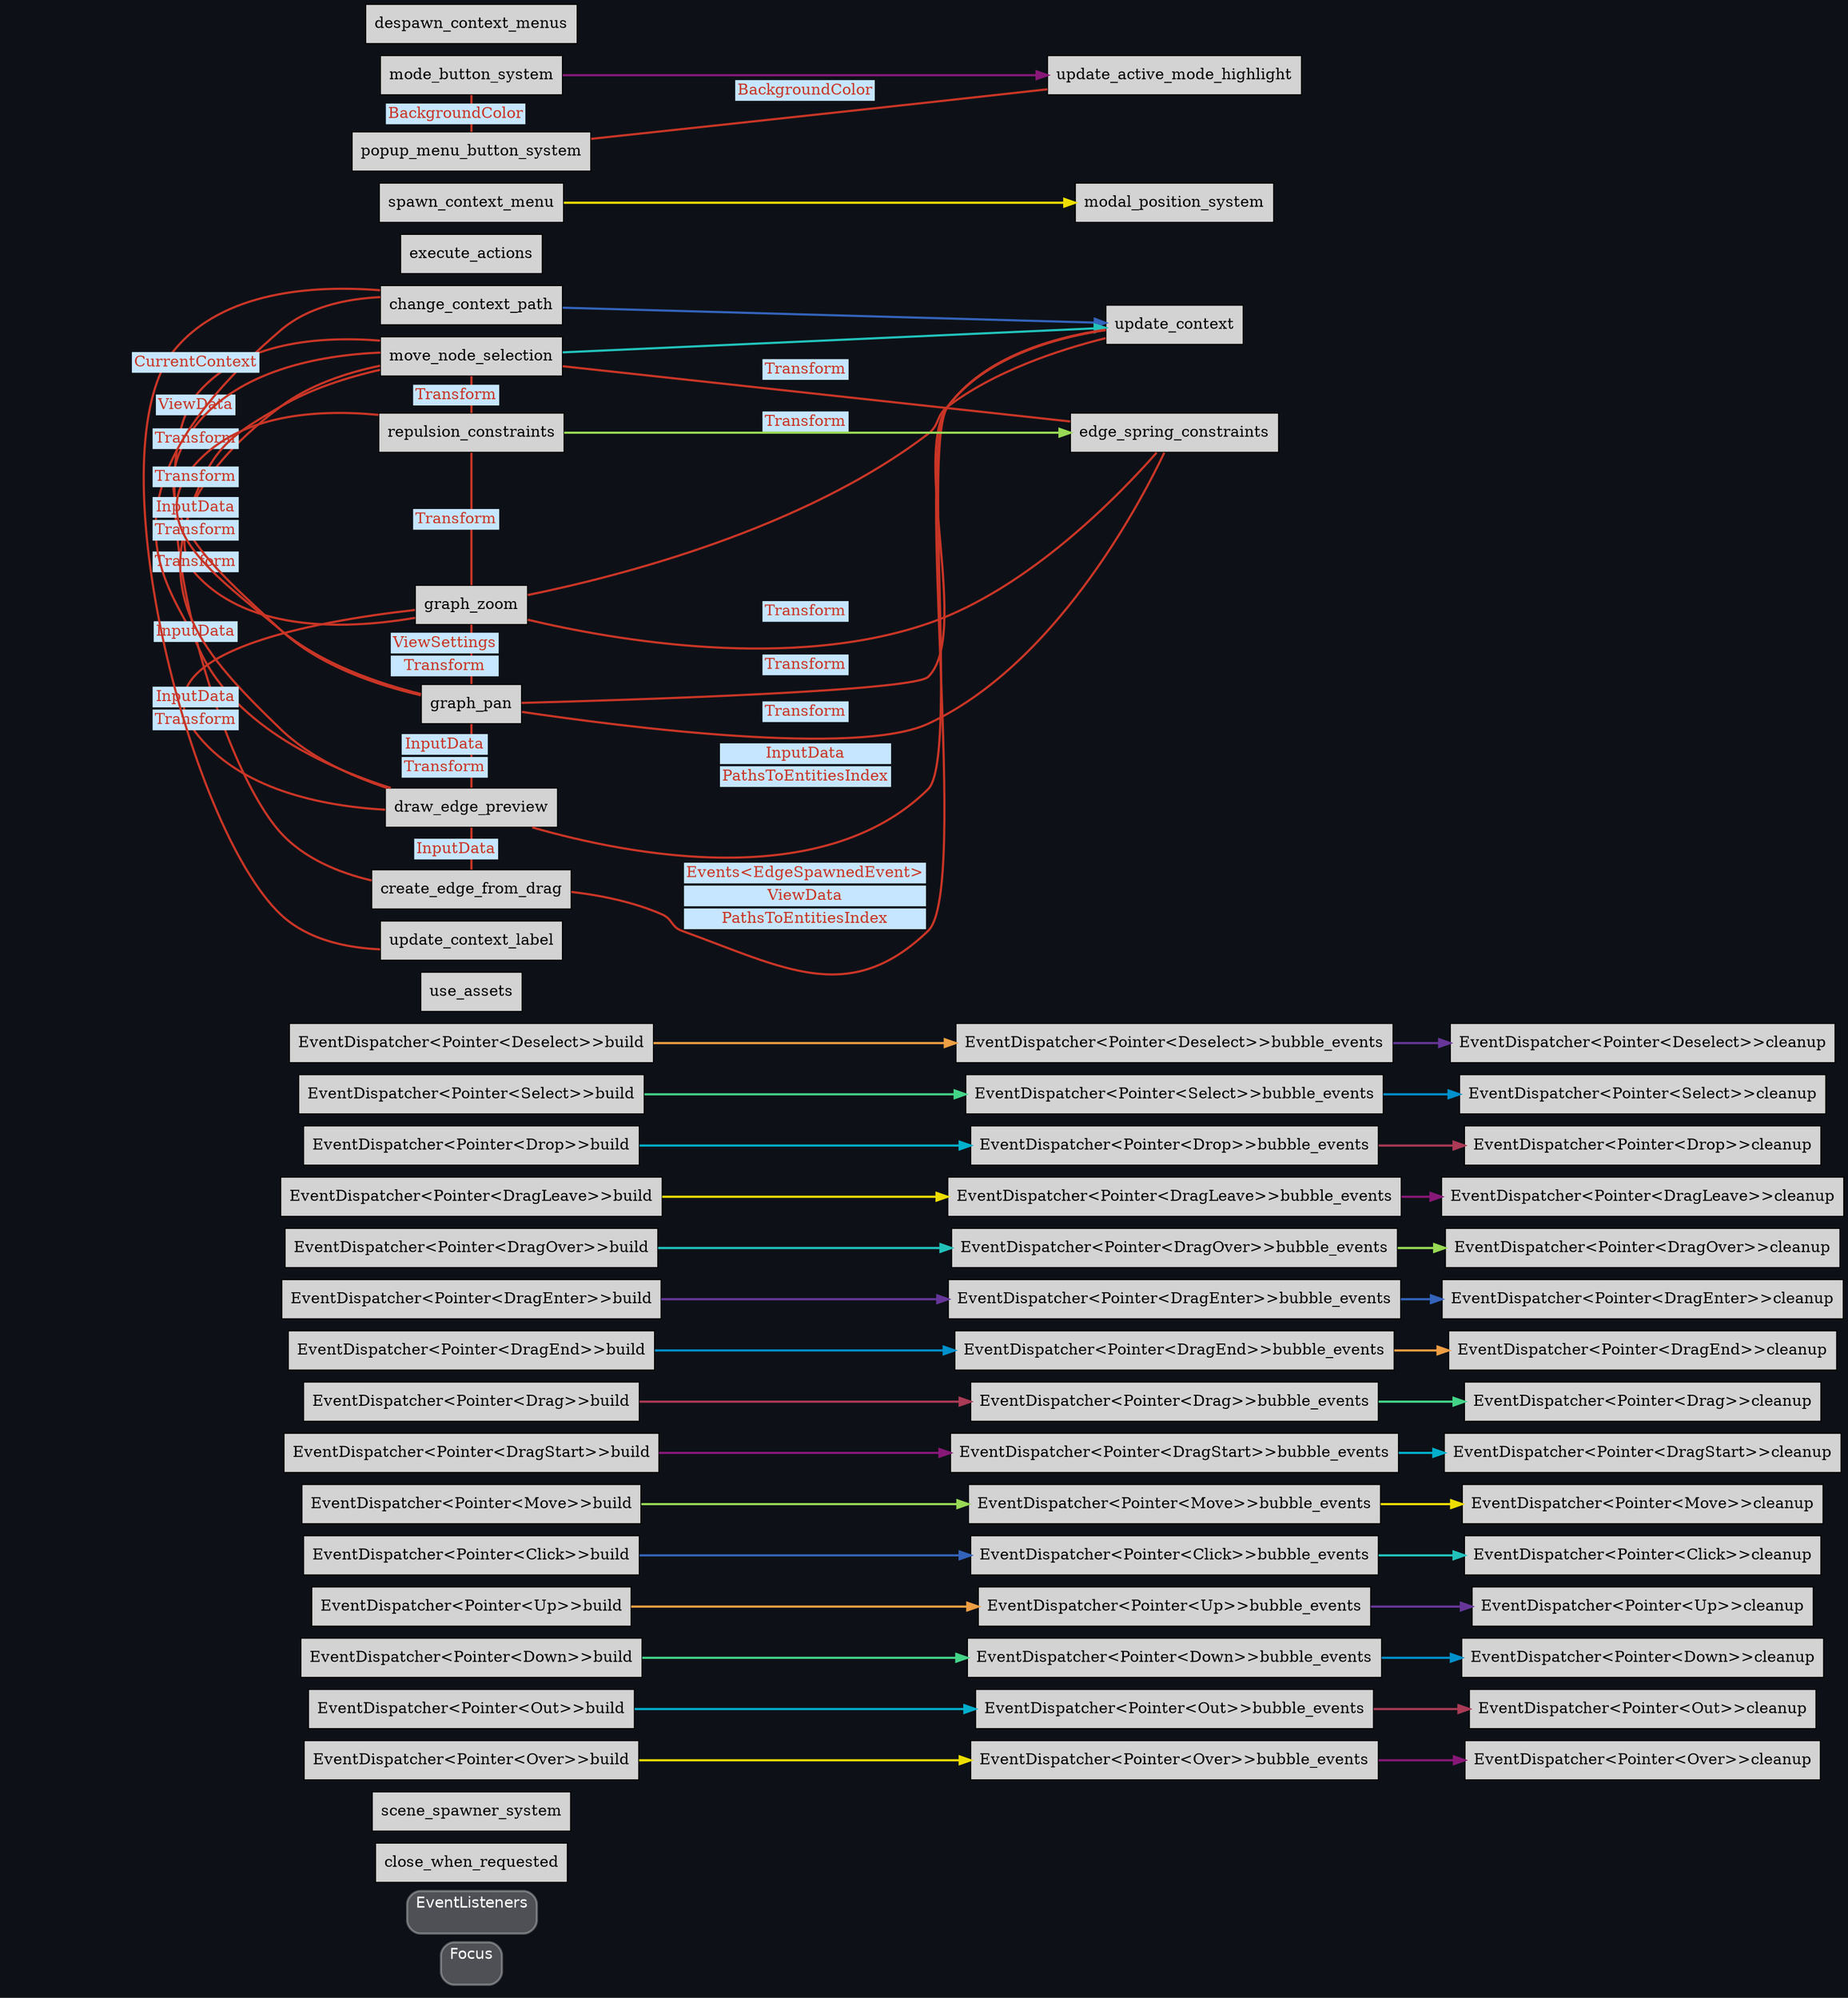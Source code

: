 digraph "" {
	"compound"="true";
	"splines"="spline";
	"rankdir"="LR";
	"bgcolor"="#0d1117";
	"fontname"="Helvetica";
	"nodesep"="0.15";
	edge ["penwidth"="2"];
	node ["shape"="box", "style"="filled"];
	subgraph "clusternode_Set(2)" {
		"style"="rounded,filled";
		"label"="Focus";
		"tooltip"="Focus";
		"fillcolor"="#ffffff44";
		"fontcolor"="#ffffff";
		"color"="#ffffff50";
		"penwidth"="2";
		"set_marker_node_Set(2)" ["style"="invis", "label"="", "height"="0", "shape"="point"]
	}
	
	subgraph "clusternode_Set(42)" {
		"style"="rounded,filled";
		"label"="EventListeners";
		"tooltip"="EventListeners";
		"fillcolor"="#ffffff44";
		"fontcolor"="#ffffff";
		"color"="#ffffff50";
		"penwidth"="2";
		"set_marker_node_Set(42)" ["style"="invis", "label"="", "height"="0", "shape"="point"]
	}
	
	"node_System(0)" ["label"="close_when_requested", "tooltip"="bevy_window::system::close_when_requested"]
	"node_System(1)" ["label"="scene_spawner_system", "tooltip"="bevy_scene::scene_spawner::scene_spawner_system"]
	"node_System(2)" ["label"="EventDispatcher<Pointer<Over>>build", "tooltip"="bevy_eventlistener_core::event_dispatcher::EventDispatcher<bevy_picking_core::events::Pointer<bevy_picking_core::events::Over>>::build"]
	"node_System(3)" ["label"="EventDispatcher<Pointer<Over>>bubble_events", "tooltip"="bevy_eventlistener_core::event_dispatcher::EventDispatcher<bevy_picking_core::events::Pointer<bevy_picking_core::events::Over>>::bubble_events"]
	"node_System(4)" ["label"="EventDispatcher<Pointer<Over>>cleanup", "tooltip"="bevy_eventlistener_core::event_dispatcher::EventDispatcher<bevy_picking_core::events::Pointer<bevy_picking_core::events::Over>>::cleanup"]
	"node_System(5)" ["label"="EventDispatcher<Pointer<Out>>build", "tooltip"="bevy_eventlistener_core::event_dispatcher::EventDispatcher<bevy_picking_core::events::Pointer<bevy_picking_core::events::Out>>::build"]
	"node_System(6)" ["label"="EventDispatcher<Pointer<Out>>bubble_events", "tooltip"="bevy_eventlistener_core::event_dispatcher::EventDispatcher<bevy_picking_core::events::Pointer<bevy_picking_core::events::Out>>::bubble_events"]
	"node_System(7)" ["label"="EventDispatcher<Pointer<Out>>cleanup", "tooltip"="bevy_eventlistener_core::event_dispatcher::EventDispatcher<bevy_picking_core::events::Pointer<bevy_picking_core::events::Out>>::cleanup"]
	"node_System(8)" ["label"="EventDispatcher<Pointer<Down>>build", "tooltip"="bevy_eventlistener_core::event_dispatcher::EventDispatcher<bevy_picking_core::events::Pointer<bevy_picking_core::events::Down>>::build"]
	"node_System(9)" ["label"="EventDispatcher<Pointer<Down>>bubble_events", "tooltip"="bevy_eventlistener_core::event_dispatcher::EventDispatcher<bevy_picking_core::events::Pointer<bevy_picking_core::events::Down>>::bubble_events"]
	"node_System(10)" ["label"="EventDispatcher<Pointer<Down>>cleanup", "tooltip"="bevy_eventlistener_core::event_dispatcher::EventDispatcher<bevy_picking_core::events::Pointer<bevy_picking_core::events::Down>>::cleanup"]
	"node_System(11)" ["label"="EventDispatcher<Pointer<Up>>build", "tooltip"="bevy_eventlistener_core::event_dispatcher::EventDispatcher<bevy_picking_core::events::Pointer<bevy_picking_core::events::Up>>::build"]
	"node_System(12)" ["label"="EventDispatcher<Pointer<Up>>bubble_events", "tooltip"="bevy_eventlistener_core::event_dispatcher::EventDispatcher<bevy_picking_core::events::Pointer<bevy_picking_core::events::Up>>::bubble_events"]
	"node_System(13)" ["label"="EventDispatcher<Pointer<Up>>cleanup", "tooltip"="bevy_eventlistener_core::event_dispatcher::EventDispatcher<bevy_picking_core::events::Pointer<bevy_picking_core::events::Up>>::cleanup"]
	"node_System(14)" ["label"="EventDispatcher<Pointer<Click>>build", "tooltip"="bevy_eventlistener_core::event_dispatcher::EventDispatcher<bevy_picking_core::events::Pointer<bevy_picking_core::events::Click>>::build"]
	"node_System(15)" ["label"="EventDispatcher<Pointer<Click>>bubble_events", "tooltip"="bevy_eventlistener_core::event_dispatcher::EventDispatcher<bevy_picking_core::events::Pointer<bevy_picking_core::events::Click>>::bubble_events"]
	"node_System(16)" ["label"="EventDispatcher<Pointer<Click>>cleanup", "tooltip"="bevy_eventlistener_core::event_dispatcher::EventDispatcher<bevy_picking_core::events::Pointer<bevy_picking_core::events::Click>>::cleanup"]
	"node_System(17)" ["label"="EventDispatcher<Pointer<Move>>build", "tooltip"="bevy_eventlistener_core::event_dispatcher::EventDispatcher<bevy_picking_core::events::Pointer<bevy_picking_core::events::Move>>::build"]
	"node_System(18)" ["label"="EventDispatcher<Pointer<Move>>bubble_events", "tooltip"="bevy_eventlistener_core::event_dispatcher::EventDispatcher<bevy_picking_core::events::Pointer<bevy_picking_core::events::Move>>::bubble_events"]
	"node_System(19)" ["label"="EventDispatcher<Pointer<Move>>cleanup", "tooltip"="bevy_eventlistener_core::event_dispatcher::EventDispatcher<bevy_picking_core::events::Pointer<bevy_picking_core::events::Move>>::cleanup"]
	"node_System(20)" ["label"="EventDispatcher<Pointer<DragStart>>build", "tooltip"="bevy_eventlistener_core::event_dispatcher::EventDispatcher<bevy_picking_core::events::Pointer<bevy_picking_core::events::DragStart>>::build"]
	"node_System(21)" ["label"="EventDispatcher<Pointer<DragStart>>bubble_events", "tooltip"="bevy_eventlistener_core::event_dispatcher::EventDispatcher<bevy_picking_core::events::Pointer<bevy_picking_core::events::DragStart>>::bubble_events"]
	"node_System(22)" ["label"="EventDispatcher<Pointer<DragStart>>cleanup", "tooltip"="bevy_eventlistener_core::event_dispatcher::EventDispatcher<bevy_picking_core::events::Pointer<bevy_picking_core::events::DragStart>>::cleanup"]
	"node_System(23)" ["label"="EventDispatcher<Pointer<Drag>>build", "tooltip"="bevy_eventlistener_core::event_dispatcher::EventDispatcher<bevy_picking_core::events::Pointer<bevy_picking_core::events::Drag>>::build"]
	"node_System(24)" ["label"="EventDispatcher<Pointer<Drag>>bubble_events", "tooltip"="bevy_eventlistener_core::event_dispatcher::EventDispatcher<bevy_picking_core::events::Pointer<bevy_picking_core::events::Drag>>::bubble_events"]
	"node_System(25)" ["label"="EventDispatcher<Pointer<Drag>>cleanup", "tooltip"="bevy_eventlistener_core::event_dispatcher::EventDispatcher<bevy_picking_core::events::Pointer<bevy_picking_core::events::Drag>>::cleanup"]
	"node_System(26)" ["label"="EventDispatcher<Pointer<DragEnd>>build", "tooltip"="bevy_eventlistener_core::event_dispatcher::EventDispatcher<bevy_picking_core::events::Pointer<bevy_picking_core::events::DragEnd>>::build"]
	"node_System(27)" ["label"="EventDispatcher<Pointer<DragEnd>>bubble_events", "tooltip"="bevy_eventlistener_core::event_dispatcher::EventDispatcher<bevy_picking_core::events::Pointer<bevy_picking_core::events::DragEnd>>::bubble_events"]
	"node_System(28)" ["label"="EventDispatcher<Pointer<DragEnd>>cleanup", "tooltip"="bevy_eventlistener_core::event_dispatcher::EventDispatcher<bevy_picking_core::events::Pointer<bevy_picking_core::events::DragEnd>>::cleanup"]
	"node_System(29)" ["label"="EventDispatcher<Pointer<DragEnter>>build", "tooltip"="bevy_eventlistener_core::event_dispatcher::EventDispatcher<bevy_picking_core::events::Pointer<bevy_picking_core::events::DragEnter>>::build"]
	"node_System(30)" ["label"="EventDispatcher<Pointer<DragEnter>>bubble_events", "tooltip"="bevy_eventlistener_core::event_dispatcher::EventDispatcher<bevy_picking_core::events::Pointer<bevy_picking_core::events::DragEnter>>::bubble_events"]
	"node_System(31)" ["label"="EventDispatcher<Pointer<DragEnter>>cleanup", "tooltip"="bevy_eventlistener_core::event_dispatcher::EventDispatcher<bevy_picking_core::events::Pointer<bevy_picking_core::events::DragEnter>>::cleanup"]
	"node_System(32)" ["label"="EventDispatcher<Pointer<DragOver>>build", "tooltip"="bevy_eventlistener_core::event_dispatcher::EventDispatcher<bevy_picking_core::events::Pointer<bevy_picking_core::events::DragOver>>::build"]
	"node_System(33)" ["label"="EventDispatcher<Pointer<DragOver>>bubble_events", "tooltip"="bevy_eventlistener_core::event_dispatcher::EventDispatcher<bevy_picking_core::events::Pointer<bevy_picking_core::events::DragOver>>::bubble_events"]
	"node_System(34)" ["label"="EventDispatcher<Pointer<DragOver>>cleanup", "tooltip"="bevy_eventlistener_core::event_dispatcher::EventDispatcher<bevy_picking_core::events::Pointer<bevy_picking_core::events::DragOver>>::cleanup"]
	"node_System(35)" ["label"="EventDispatcher<Pointer<DragLeave>>build", "tooltip"="bevy_eventlistener_core::event_dispatcher::EventDispatcher<bevy_picking_core::events::Pointer<bevy_picking_core::events::DragLeave>>::build"]
	"node_System(36)" ["label"="EventDispatcher<Pointer<DragLeave>>bubble_events", "tooltip"="bevy_eventlistener_core::event_dispatcher::EventDispatcher<bevy_picking_core::events::Pointer<bevy_picking_core::events::DragLeave>>::bubble_events"]
	"node_System(37)" ["label"="EventDispatcher<Pointer<DragLeave>>cleanup", "tooltip"="bevy_eventlistener_core::event_dispatcher::EventDispatcher<bevy_picking_core::events::Pointer<bevy_picking_core::events::DragLeave>>::cleanup"]
	"node_System(38)" ["label"="EventDispatcher<Pointer<Drop>>build", "tooltip"="bevy_eventlistener_core::event_dispatcher::EventDispatcher<bevy_picking_core::events::Pointer<bevy_picking_core::events::Drop>>::build"]
	"node_System(39)" ["label"="EventDispatcher<Pointer<Drop>>bubble_events", "tooltip"="bevy_eventlistener_core::event_dispatcher::EventDispatcher<bevy_picking_core::events::Pointer<bevy_picking_core::events::Drop>>::bubble_events"]
	"node_System(40)" ["label"="EventDispatcher<Pointer<Drop>>cleanup", "tooltip"="bevy_eventlistener_core::event_dispatcher::EventDispatcher<bevy_picking_core::events::Pointer<bevy_picking_core::events::Drop>>::cleanup"]
	"node_System(41)" ["label"="EventDispatcher<Pointer<Select>>build", "tooltip"="bevy_eventlistener_core::event_dispatcher::EventDispatcher<bevy_picking_core::events::Pointer<bevy_picking_selection::Select>>::build"]
	"node_System(42)" ["label"="EventDispatcher<Pointer<Select>>bubble_events", "tooltip"="bevy_eventlistener_core::event_dispatcher::EventDispatcher<bevy_picking_core::events::Pointer<bevy_picking_selection::Select>>::bubble_events"]
	"node_System(43)" ["label"="EventDispatcher<Pointer<Select>>cleanup", "tooltip"="bevy_eventlistener_core::event_dispatcher::EventDispatcher<bevy_picking_core::events::Pointer<bevy_picking_selection::Select>>::cleanup"]
	"node_System(44)" ["label"="EventDispatcher<Pointer<Deselect>>build", "tooltip"="bevy_eventlistener_core::event_dispatcher::EventDispatcher<bevy_picking_core::events::Pointer<bevy_picking_selection::Deselect>>::build"]
	"node_System(45)" ["label"="EventDispatcher<Pointer<Deselect>>bubble_events", "tooltip"="bevy_eventlistener_core::event_dispatcher::EventDispatcher<bevy_picking_core::events::Pointer<bevy_picking_selection::Deselect>>::bubble_events"]
	"node_System(46)" ["label"="EventDispatcher<Pointer<Deselect>>cleanup", "tooltip"="bevy_eventlistener_core::event_dispatcher::EventDispatcher<bevy_picking_core::events::Pointer<bevy_picking_selection::Deselect>>::cleanup"]
	"node_System(47)" ["label"="use_assets", "tooltip"="karta::vault::use_assets"]
	"node_System(48)" ["label"="change_context_path", "tooltip"="karta::modes::state::change_context_path"]
	"node_System(49)" ["label"="move_node_selection", "tooltip"="karta::modes::move::move_node_selection"]
	"node_System(50)" ["label"="create_edge_from_drag", "tooltip"="karta::modes::edges::create_edge_from_drag"]
	"node_System(51)" ["label"="draw_edge_preview", "tooltip"="karta::modes::edges::draw_edge_preview"]
	"node_System(52)" ["label"="execute_actions", "tooltip"="karta::actions::execute_actions"]
	"node_System(53)" ["label"="graph_zoom", "tooltip"="karta::graph::graph_cam::graph_zoom"]
	"node_System(54)" ["label"="graph_pan", "tooltip"="karta::graph::graph_cam::graph_pan"]
	"node_System(55)" ["label"="update_context", "tooltip"="karta::graph::context::update_context"]
	"node_System(56)" ["label"="repulsion_constraints", "tooltip"="karta::graph::node_types::forces::repulsion_constraints"]
	"node_System(57)" ["label"="edge_spring_constraints", "tooltip"="karta::graph::node_types::forces::edge_spring_constraints"]
	"node_System(58)" ["label"="modal_position_system", "tooltip"="karta::ui::modal::modal_position_system"]
	"node_System(59)" ["label"="update_context_label", "tooltip"="karta::ui::update_context_label"]
	"node_System(60)" ["label"="mode_button_system", "tooltip"="karta::ui::mode_menu::mode_button_system"]
	"node_System(61)" ["label"="update_active_mode_highlight", "tooltip"="karta::ui::mode_menu::update_active_mode_highlight"]
	"node_System(62)" ["label"="popup_menu_button_system", "tooltip"="karta::ui::context_menu::popup_menu_button_system"]
	"node_System(63)" ["label"="despawn_context_menus", "tooltip"="karta::ui::context_menu::despawn_context_menus"]
	"node_System(64)" ["label"="spawn_context_menu", "tooltip"="karta::ui::context_menu::spawn_context_menu"]
	"node_System(2)" -> "node_System(3)" ["lhead"="", "ltail"="", "tooltip"="EventDispatcher<Pointer<Over>>build → EventDispatcher<Pointer<Over>>bubble_events", "color"="#eede00"]
	"node_System(3)" -> "node_System(4)" ["lhead"="", "ltail"="", "tooltip"="EventDispatcher<Pointer<Over>>bubble_events → EventDispatcher<Pointer<Over>>cleanup", "color"="#881877"]
	"node_System(5)" -> "node_System(6)" ["lhead"="", "ltail"="", "tooltip"="EventDispatcher<Pointer<Out>>build → EventDispatcher<Pointer<Out>>bubble_events", "color"="#00b0cc"]
	"node_System(6)" -> "node_System(7)" ["lhead"="", "ltail"="", "tooltip"="EventDispatcher<Pointer<Out>>bubble_events → EventDispatcher<Pointer<Out>>cleanup", "color"="#aa3a55"]
	"node_System(8)" -> "node_System(9)" ["lhead"="", "ltail"="", "tooltip"="EventDispatcher<Pointer<Down>>build → EventDispatcher<Pointer<Down>>bubble_events", "color"="#44d488"]
	"node_System(9)" -> "node_System(10)" ["lhead"="", "ltail"="", "tooltip"="EventDispatcher<Pointer<Down>>bubble_events → EventDispatcher<Pointer<Down>>cleanup", "color"="#0090cc"]
	"node_System(11)" -> "node_System(12)" ["lhead"="", "ltail"="", "tooltip"="EventDispatcher<Pointer<Up>>build → EventDispatcher<Pointer<Up>>bubble_events", "color"="#ee9e44"]
	"node_System(12)" -> "node_System(13)" ["lhead"="", "ltail"="", "tooltip"="EventDispatcher<Pointer<Up>>bubble_events → EventDispatcher<Pointer<Up>>cleanup", "color"="#663699"]
	"node_System(14)" -> "node_System(15)" ["lhead"="", "ltail"="", "tooltip"="EventDispatcher<Pointer<Click>>build → EventDispatcher<Pointer<Click>>bubble_events", "color"="#3363bb"]
	"node_System(15)" -> "node_System(16)" ["lhead"="", "ltail"="", "tooltip"="EventDispatcher<Pointer<Click>>bubble_events → EventDispatcher<Pointer<Click>>cleanup", "color"="#22c2bb"]
	"node_System(17)" -> "node_System(18)" ["lhead"="", "ltail"="", "tooltip"="EventDispatcher<Pointer<Move>>build → EventDispatcher<Pointer<Move>>bubble_events", "color"="#99d955"]
	"node_System(18)" -> "node_System(19)" ["lhead"="", "ltail"="", "tooltip"="EventDispatcher<Pointer<Move>>bubble_events → EventDispatcher<Pointer<Move>>cleanup", "color"="#eede00"]
	"node_System(20)" -> "node_System(21)" ["lhead"="", "ltail"="", "tooltip"="EventDispatcher<Pointer<DragStart>>build → EventDispatcher<Pointer<DragStart>>bubble_events", "color"="#881877"]
	"node_System(21)" -> "node_System(22)" ["lhead"="", "ltail"="", "tooltip"="EventDispatcher<Pointer<DragStart>>bubble_events → EventDispatcher<Pointer<DragStart>>cleanup", "color"="#00b0cc"]
	"node_System(23)" -> "node_System(24)" ["lhead"="", "ltail"="", "tooltip"="EventDispatcher<Pointer<Drag>>build → EventDispatcher<Pointer<Drag>>bubble_events", "color"="#aa3a55"]
	"node_System(24)" -> "node_System(25)" ["lhead"="", "ltail"="", "tooltip"="EventDispatcher<Pointer<Drag>>bubble_events → EventDispatcher<Pointer<Drag>>cleanup", "color"="#44d488"]
	"node_System(26)" -> "node_System(27)" ["lhead"="", "ltail"="", "tooltip"="EventDispatcher<Pointer<DragEnd>>build → EventDispatcher<Pointer<DragEnd>>bubble_events", "color"="#0090cc"]
	"node_System(27)" -> "node_System(28)" ["lhead"="", "ltail"="", "tooltip"="EventDispatcher<Pointer<DragEnd>>bubble_events → EventDispatcher<Pointer<DragEnd>>cleanup", "color"="#ee9e44"]
	"node_System(29)" -> "node_System(30)" ["lhead"="", "ltail"="", "tooltip"="EventDispatcher<Pointer<DragEnter>>build → EventDispatcher<Pointer<DragEnter>>bubble_events", "color"="#663699"]
	"node_System(30)" -> "node_System(31)" ["lhead"="", "ltail"="", "tooltip"="EventDispatcher<Pointer<DragEnter>>bubble_events → EventDispatcher<Pointer<DragEnter>>cleanup", "color"="#3363bb"]
	"node_System(32)" -> "node_System(33)" ["lhead"="", "ltail"="", "tooltip"="EventDispatcher<Pointer<DragOver>>build → EventDispatcher<Pointer<DragOver>>bubble_events", "color"="#22c2bb"]
	"node_System(33)" -> "node_System(34)" ["lhead"="", "ltail"="", "tooltip"="EventDispatcher<Pointer<DragOver>>bubble_events → EventDispatcher<Pointer<DragOver>>cleanup", "color"="#99d955"]
	"node_System(35)" -> "node_System(36)" ["lhead"="", "ltail"="", "tooltip"="EventDispatcher<Pointer<DragLeave>>build → EventDispatcher<Pointer<DragLeave>>bubble_events", "color"="#eede00"]
	"node_System(36)" -> "node_System(37)" ["lhead"="", "ltail"="", "tooltip"="EventDispatcher<Pointer<DragLeave>>bubble_events → EventDispatcher<Pointer<DragLeave>>cleanup", "color"="#881877"]
	"node_System(38)" -> "node_System(39)" ["lhead"="", "ltail"="", "tooltip"="EventDispatcher<Pointer<Drop>>build → EventDispatcher<Pointer<Drop>>bubble_events", "color"="#00b0cc"]
	"node_System(39)" -> "node_System(40)" ["lhead"="", "ltail"="", "tooltip"="EventDispatcher<Pointer<Drop>>bubble_events → EventDispatcher<Pointer<Drop>>cleanup", "color"="#aa3a55"]
	"node_System(41)" -> "node_System(42)" ["lhead"="", "ltail"="", "tooltip"="EventDispatcher<Pointer<Select>>build → EventDispatcher<Pointer<Select>>bubble_events", "color"="#44d488"]
	"node_System(42)" -> "node_System(43)" ["lhead"="", "ltail"="", "tooltip"="EventDispatcher<Pointer<Select>>bubble_events → EventDispatcher<Pointer<Select>>cleanup", "color"="#0090cc"]
	"node_System(44)" -> "node_System(45)" ["lhead"="", "ltail"="", "tooltip"="EventDispatcher<Pointer<Deselect>>build → EventDispatcher<Pointer<Deselect>>bubble_events", "color"="#ee9e44"]
	"node_System(45)" -> "node_System(46)" ["lhead"="", "ltail"="", "tooltip"="EventDispatcher<Pointer<Deselect>>bubble_events → EventDispatcher<Pointer<Deselect>>cleanup", "color"="#663699"]
	"node_System(48)" -> "node_System(55)" ["lhead"="", "ltail"="", "tooltip"="change_context_path → SystemTypeSet(update_context\")", "color"="#3363bb"]
	"node_System(49)" -> "node_System(55)" ["lhead"="", "ltail"="", "tooltip"="move_node_selection → SystemTypeSet(update_context\")", "color"="#22c2bb"]
	"node_System(56)" -> "node_System(57)" ["lhead"="", "ltail"="", "tooltip"="repulsion_constraints → edge_spring_constraints", "color"="#99d955"]
	"node_System(64)" -> "node_System(58)" ["lhead"="", "ltail"="", "tooltip"="SystemTypeSet(spawn_context_menu\") → modal_position_system", "color"="#eede00"]
	"node_System(60)" -> "node_System(61)" ["lhead"="", "ltail"="", "tooltip"="SystemTypeSet(mode_button_system\") → update_active_mode_highlight", "color"="#881877"]
	"node_System(49)" -> "node_System(50)" ["dir"="none", "constraint"="false", "color"="#c93526", "fontcolor"="#c93526", "label"=<<table border="0" cellborder="0"><tr><td bgcolor="#c6e6ff">ViewData</td></tr></table>>, "labeltooltip"="move_node_selection — create_edge_from_drag"]
	"node_System(49)" -> "node_System(53)" ["dir"="none", "constraint"="false", "color"="#c93526", "fontcolor"="#c93526", "label"=<<table border="0" cellborder="0"><tr><td bgcolor="#c6e6ff">Transform</td></tr></table>>, "labeltooltip"="move_node_selection — graph_zoom"]
	"node_System(49)" -> "node_System(54)" ["dir"="none", "constraint"="false", "color"="#c93526", "fontcolor"="#c93526", "label"=<<table border="0" cellborder="0"><tr><td bgcolor="#c6e6ff">Transform</td></tr></table>>, "labeltooltip"="move_node_selection — graph_pan"]
	"node_System(50)" -> "node_System(55)" ["dir"="none", "constraint"="false", "color"="#c93526", "fontcolor"="#c93526", "label"=<<table border="0" cellborder="0"><tr><td bgcolor="#c6e6ff">Events&lt;EdgeSpawnedEvent&gt;</td></tr><tr><td bgcolor="#c6e6ff">ViewData</td></tr><tr><td bgcolor="#c6e6ff">PathsToEntitiesIndex</td></tr></table>>, "labeltooltip"="create_edge_from_drag — update_context"]
	"node_System(51)" -> "node_System(48)" ["dir"="none", "constraint"="false", "color"="#c93526", "fontcolor"="#c93526", "label"=<<table border="0" cellborder="0"><tr><td bgcolor="#c6e6ff">InputData</td></tr></table>>, "labeltooltip"="draw_edge_preview — change_context_path"]
	"node_System(51)" -> "node_System(49)" ["dir"="none", "constraint"="false", "color"="#c93526", "fontcolor"="#c93526", "label"=<<table border="0" cellborder="0"><tr><td bgcolor="#c6e6ff">InputData</td></tr><tr><td bgcolor="#c6e6ff">Transform</td></tr></table>>, "labeltooltip"="draw_edge_preview — move_node_selection"]
	"node_System(51)" -> "node_System(50)" ["dir"="none", "constraint"="false", "color"="#c93526", "fontcolor"="#c93526", "label"=<<table border="0" cellborder="0"><tr><td bgcolor="#c6e6ff">InputData</td></tr></table>>, "labeltooltip"="draw_edge_preview — create_edge_from_drag"]
	"node_System(51)" -> "node_System(53)" ["dir"="none", "constraint"="false", "color"="#c93526", "fontcolor"="#c93526", "label"=<<table border="0" cellborder="0"><tr><td bgcolor="#c6e6ff">InputData</td></tr><tr><td bgcolor="#c6e6ff">Transform</td></tr></table>>, "labeltooltip"="draw_edge_preview — graph_zoom"]
	"node_System(51)" -> "node_System(54)" ["dir"="none", "constraint"="false", "color"="#c93526", "fontcolor"="#c93526", "label"=<<table border="0" cellborder="0"><tr><td bgcolor="#c6e6ff">InputData</td></tr><tr><td bgcolor="#c6e6ff">Transform</td></tr></table>>, "labeltooltip"="draw_edge_preview — graph_pan"]
	"node_System(51)" -> "node_System(55)" ["dir"="none", "constraint"="false", "color"="#c93526", "fontcolor"="#c93526", "label"=<<table border="0" cellborder="0"><tr><td bgcolor="#c6e6ff">InputData</td></tr><tr><td bgcolor="#c6e6ff">PathsToEntitiesIndex</td></tr></table>>, "labeltooltip"="draw_edge_preview — update_context"]
	"node_System(53)" -> "node_System(54)" ["dir"="none", "constraint"="false", "color"="#c93526", "fontcolor"="#c93526", "label"=<<table border="0" cellborder="0"><tr><td bgcolor="#c6e6ff">ViewSettings</td></tr><tr><td bgcolor="#c6e6ff">Transform</td></tr></table>>, "labeltooltip"="graph_zoom — graph_pan"]
	"node_System(53)" -> "node_System(55)" ["dir"="none", "constraint"="false", "color"="#c93526", "fontcolor"="#c93526", "label"=<<table border="0" cellborder="0"><tr><td bgcolor="#c6e6ff">Transform</td></tr></table>>, "labeltooltip"="graph_zoom — update_context"]
	"node_System(54)" -> "node_System(55)" ["dir"="none", "constraint"="false", "color"="#c93526", "fontcolor"="#c93526", "label"=<<table border="0" cellborder="0"><tr><td bgcolor="#c6e6ff">Transform</td></tr></table>>, "labeltooltip"="graph_pan — update_context"]
	"node_System(56)" -> "node_System(49)" ["dir"="none", "constraint"="false", "color"="#c93526", "fontcolor"="#c93526", "label"=<<table border="0" cellborder="0"><tr><td bgcolor="#c6e6ff">Transform</td></tr></table>>, "labeltooltip"="repulsion_constraints — move_node_selection"]
	"node_System(56)" -> "node_System(53)" ["dir"="none", "constraint"="false", "color"="#c93526", "fontcolor"="#c93526", "label"=<<table border="0" cellborder="0"><tr><td bgcolor="#c6e6ff">Transform</td></tr></table>>, "labeltooltip"="repulsion_constraints — graph_zoom"]
	"node_System(56)" -> "node_System(54)" ["dir"="none", "constraint"="false", "color"="#c93526", "fontcolor"="#c93526", "label"=<<table border="0" cellborder="0"><tr><td bgcolor="#c6e6ff">Transform</td></tr></table>>, "labeltooltip"="repulsion_constraints — graph_pan"]
	"node_System(57)" -> "node_System(49)" ["dir"="none", "constraint"="false", "color"="#c93526", "fontcolor"="#c93526", "label"=<<table border="0" cellborder="0"><tr><td bgcolor="#c6e6ff">Transform</td></tr></table>>, "labeltooltip"="edge_spring_constraints — move_node_selection"]
	"node_System(57)" -> "node_System(53)" ["dir"="none", "constraint"="false", "color"="#c93526", "fontcolor"="#c93526", "label"=<<table border="0" cellborder="0"><tr><td bgcolor="#c6e6ff">Transform</td></tr></table>>, "labeltooltip"="edge_spring_constraints — graph_zoom"]
	"node_System(57)" -> "node_System(54)" ["dir"="none", "constraint"="false", "color"="#c93526", "fontcolor"="#c93526", "label"=<<table border="0" cellborder="0"><tr><td bgcolor="#c6e6ff">Transform</td></tr></table>>, "labeltooltip"="edge_spring_constraints — graph_pan"]
	"node_System(59)" -> "node_System(48)" ["dir"="none", "constraint"="false", "color"="#c93526", "fontcolor"="#c93526", "label"=<<table border="0" cellborder="0"><tr><td bgcolor="#c6e6ff">CurrentContext</td></tr></table>>, "labeltooltip"="update_context_label — change_context_path"]
	"node_System(62)" -> "node_System(60)" ["dir"="none", "constraint"="false", "color"="#c93526", "fontcolor"="#c93526", "label"=<<table border="0" cellborder="0"><tr><td bgcolor="#c6e6ff">BackgroundColor</td></tr></table>>, "labeltooltip"="popup_menu_button_system — mode_button_system"]
	"node_System(62)" -> "node_System(61)" ["dir"="none", "constraint"="false", "color"="#c93526", "fontcolor"="#c93526", "label"=<<table border="0" cellborder="0"><tr><td bgcolor="#c6e6ff">BackgroundColor</td></tr></table>>, "labeltooltip"="popup_menu_button_system — update_active_mode_highlight"]
}

